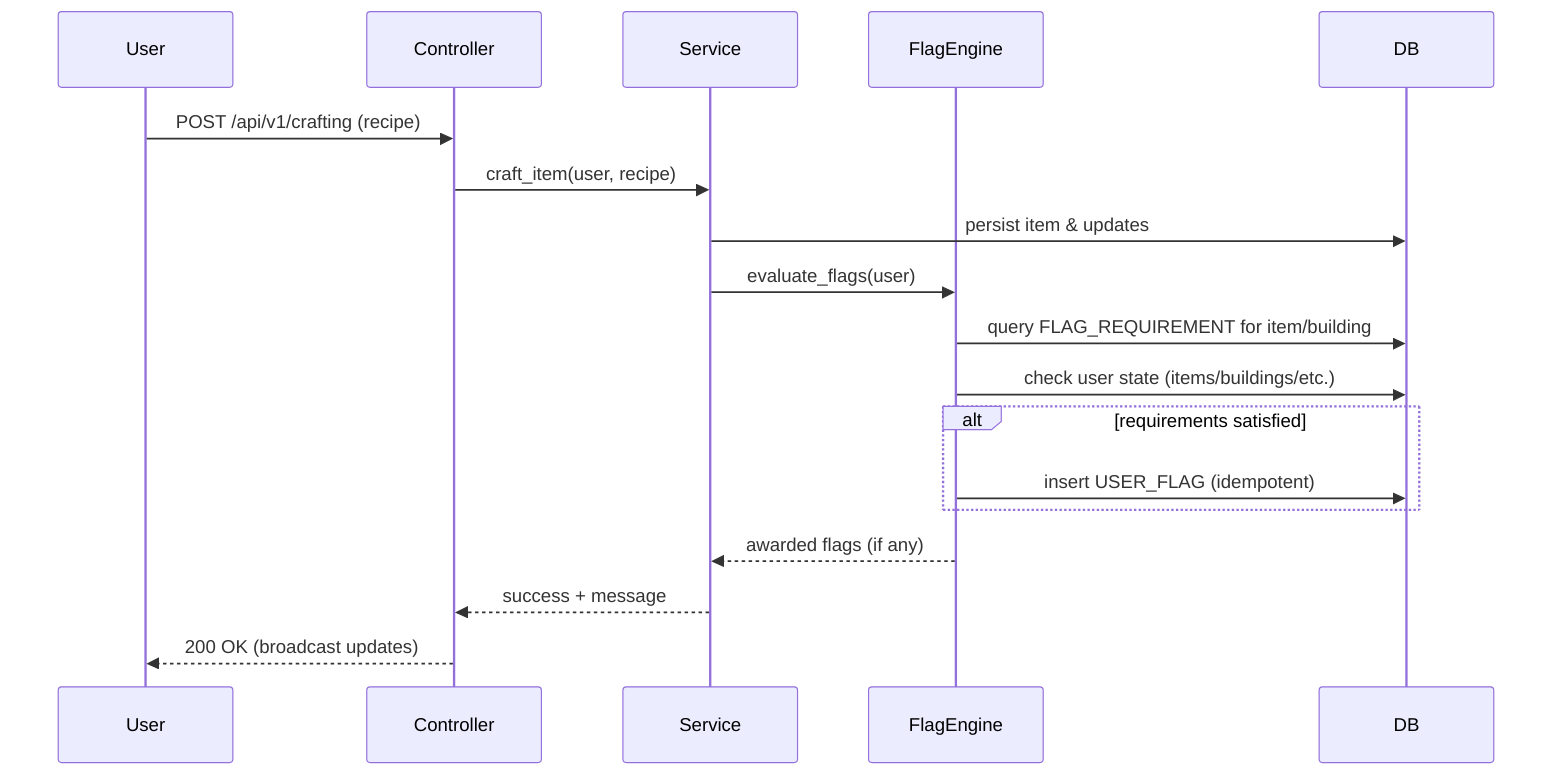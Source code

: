 sequenceDiagram
  participant U as User
  participant C as Controller
  participant S as Service
  participant F as FlagEngine
  participant DB as DB

  U->>C: POST /api/v1/crafting (recipe)
  C->>S: craft_item(user, recipe)
  S->>DB: persist item & updates
  S->>F: evaluate_flags(user)
  F->>DB: query FLAG_REQUIREMENT for item/building
  F->>DB: check user state (items/buildings/etc.)
  alt requirements satisfied
    F->>DB: insert USER_FLAG (idempotent)
  end
  F-->>S: awarded flags (if any)
  S-->>C: success + message
  C-->>U: 200 OK (broadcast updates)